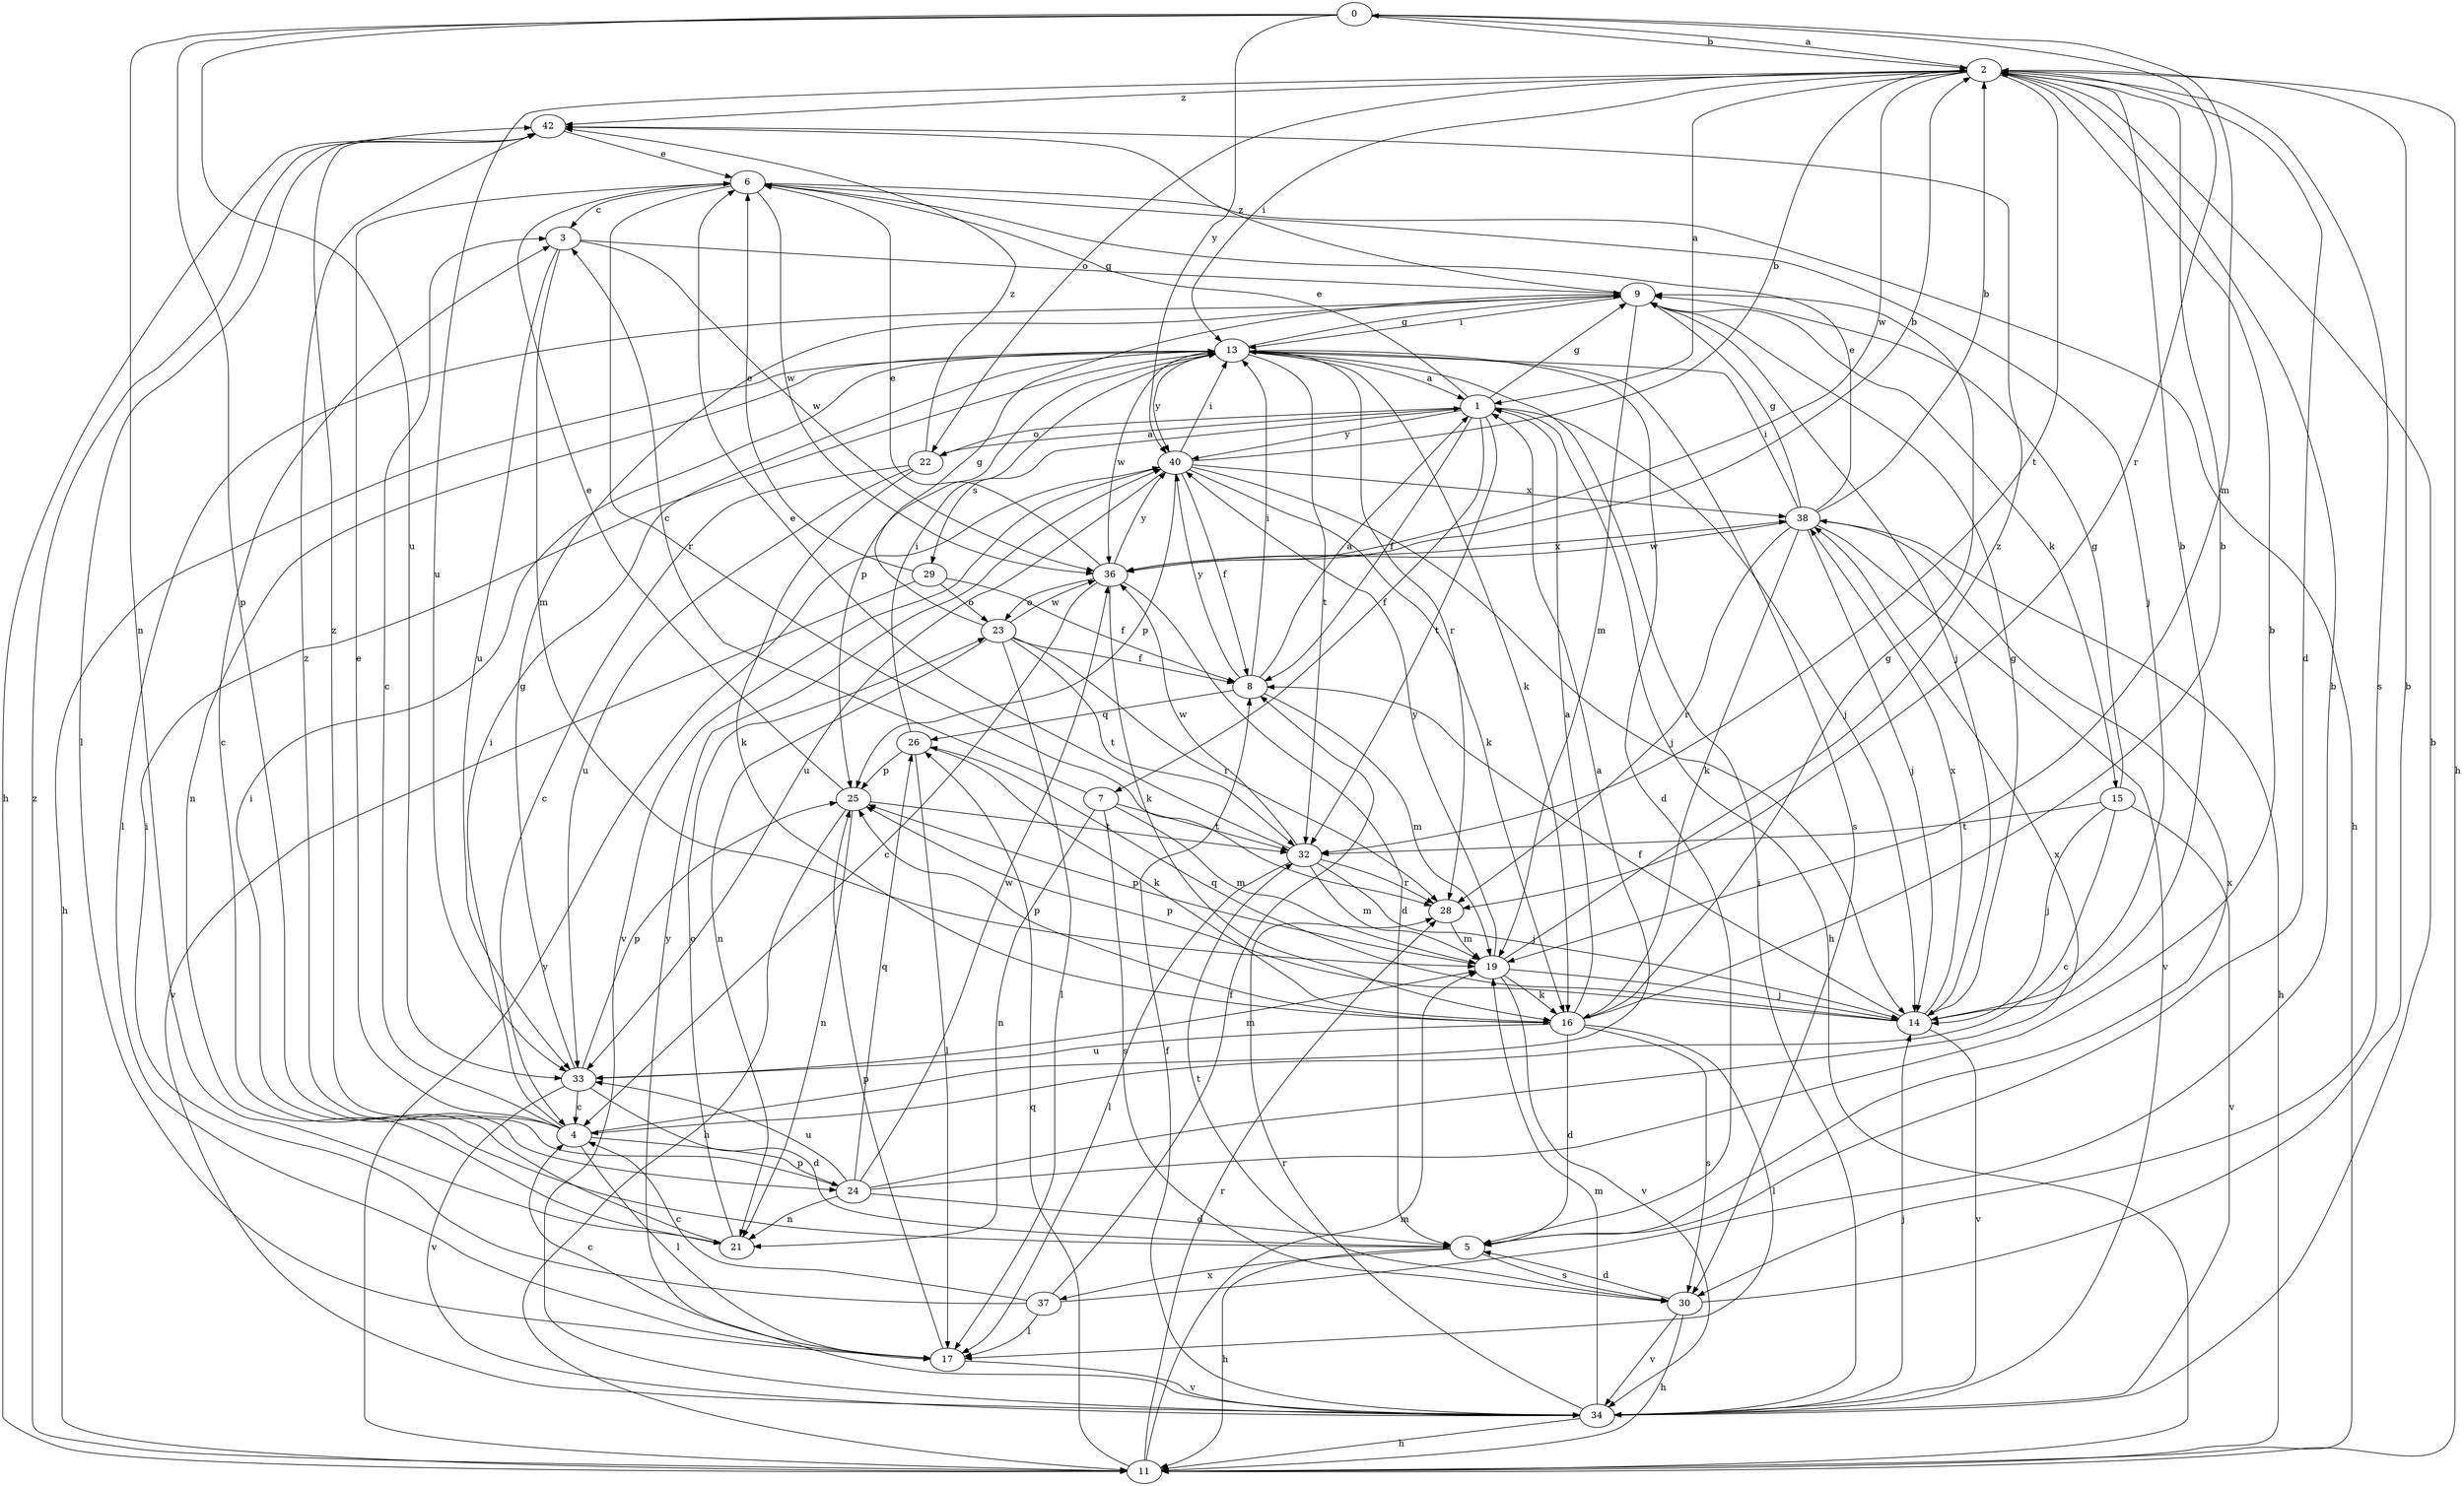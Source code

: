strict digraph  {
0;
1;
2;
3;
4;
5;
6;
7;
8;
9;
11;
13;
14;
15;
16;
17;
19;
21;
22;
23;
24;
25;
26;
28;
29;
30;
32;
33;
34;
36;
37;
38;
40;
42;
0 -> 2  [label=b];
0 -> 19  [label=m];
0 -> 21  [label=n];
0 -> 24  [label=p];
0 -> 28  [label=r];
0 -> 33  [label=u];
0 -> 40  [label=y];
1 -> 6  [label=e];
1 -> 7  [label=f];
1 -> 8  [label=f];
1 -> 9  [label=g];
1 -> 11  [label=h];
1 -> 14  [label=j];
1 -> 22  [label=o];
1 -> 29  [label=s];
1 -> 32  [label=t];
1 -> 40  [label=y];
2 -> 0  [label=a];
2 -> 1  [label=a];
2 -> 5  [label=d];
2 -> 11  [label=h];
2 -> 13  [label=i];
2 -> 22  [label=o];
2 -> 30  [label=s];
2 -> 32  [label=t];
2 -> 33  [label=u];
2 -> 36  [label=w];
2 -> 42  [label=z];
3 -> 9  [label=g];
3 -> 19  [label=m];
3 -> 33  [label=u];
3 -> 36  [label=w];
4 -> 1  [label=a];
4 -> 3  [label=c];
4 -> 6  [label=e];
4 -> 13  [label=i];
4 -> 17  [label=l];
4 -> 24  [label=p];
4 -> 42  [label=z];
5 -> 3  [label=c];
5 -> 11  [label=h];
5 -> 30  [label=s];
5 -> 37  [label=x];
5 -> 38  [label=x];
6 -> 3  [label=c];
6 -> 11  [label=h];
6 -> 14  [label=j];
6 -> 28  [label=r];
6 -> 36  [label=w];
7 -> 3  [label=c];
7 -> 19  [label=m];
7 -> 21  [label=n];
7 -> 30  [label=s];
7 -> 32  [label=t];
8 -> 1  [label=a];
8 -> 13  [label=i];
8 -> 19  [label=m];
8 -> 26  [label=q];
8 -> 40  [label=y];
9 -> 13  [label=i];
9 -> 14  [label=j];
9 -> 15  [label=k];
9 -> 17  [label=l];
9 -> 19  [label=m];
9 -> 42  [label=z];
11 -> 19  [label=m];
11 -> 26  [label=q];
11 -> 28  [label=r];
11 -> 40  [label=y];
11 -> 42  [label=z];
13 -> 1  [label=a];
13 -> 5  [label=d];
13 -> 9  [label=g];
13 -> 11  [label=h];
13 -> 16  [label=k];
13 -> 21  [label=n];
13 -> 25  [label=p];
13 -> 28  [label=r];
13 -> 30  [label=s];
13 -> 32  [label=t];
13 -> 36  [label=w];
13 -> 40  [label=y];
14 -> 2  [label=b];
14 -> 8  [label=f];
14 -> 9  [label=g];
14 -> 25  [label=p];
14 -> 26  [label=q];
14 -> 34  [label=v];
14 -> 38  [label=x];
15 -> 4  [label=c];
15 -> 9  [label=g];
15 -> 14  [label=j];
15 -> 32  [label=t];
15 -> 34  [label=v];
16 -> 1  [label=a];
16 -> 2  [label=b];
16 -> 5  [label=d];
16 -> 9  [label=g];
16 -> 17  [label=l];
16 -> 25  [label=p];
16 -> 30  [label=s];
16 -> 33  [label=u];
17 -> 4  [label=c];
17 -> 25  [label=p];
17 -> 34  [label=v];
19 -> 14  [label=j];
19 -> 16  [label=k];
19 -> 25  [label=p];
19 -> 34  [label=v];
19 -> 40  [label=y];
19 -> 42  [label=z];
21 -> 13  [label=i];
21 -> 23  [label=o];
22 -> 1  [label=a];
22 -> 4  [label=c];
22 -> 16  [label=k];
22 -> 33  [label=u];
22 -> 42  [label=z];
23 -> 8  [label=f];
23 -> 9  [label=g];
23 -> 17  [label=l];
23 -> 21  [label=n];
23 -> 28  [label=r];
23 -> 32  [label=t];
23 -> 36  [label=w];
24 -> 2  [label=b];
24 -> 5  [label=d];
24 -> 21  [label=n];
24 -> 26  [label=q];
24 -> 33  [label=u];
24 -> 36  [label=w];
24 -> 38  [label=x];
24 -> 42  [label=z];
25 -> 6  [label=e];
25 -> 11  [label=h];
25 -> 21  [label=n];
25 -> 32  [label=t];
26 -> 13  [label=i];
26 -> 16  [label=k];
26 -> 17  [label=l];
26 -> 25  [label=p];
28 -> 19  [label=m];
29 -> 6  [label=e];
29 -> 8  [label=f];
29 -> 23  [label=o];
29 -> 34  [label=v];
30 -> 2  [label=b];
30 -> 5  [label=d];
30 -> 11  [label=h];
30 -> 32  [label=t];
30 -> 34  [label=v];
32 -> 6  [label=e];
32 -> 14  [label=j];
32 -> 17  [label=l];
32 -> 19  [label=m];
32 -> 28  [label=r];
32 -> 36  [label=w];
33 -> 4  [label=c];
33 -> 5  [label=d];
33 -> 9  [label=g];
33 -> 19  [label=m];
33 -> 25  [label=p];
33 -> 34  [label=v];
34 -> 2  [label=b];
34 -> 8  [label=f];
34 -> 11  [label=h];
34 -> 13  [label=i];
34 -> 14  [label=j];
34 -> 19  [label=m];
34 -> 28  [label=r];
34 -> 40  [label=y];
36 -> 2  [label=b];
36 -> 4  [label=c];
36 -> 5  [label=d];
36 -> 6  [label=e];
36 -> 16  [label=k];
36 -> 23  [label=o];
36 -> 38  [label=x];
36 -> 40  [label=y];
37 -> 2  [label=b];
37 -> 4  [label=c];
37 -> 8  [label=f];
37 -> 13  [label=i];
37 -> 17  [label=l];
38 -> 2  [label=b];
38 -> 6  [label=e];
38 -> 9  [label=g];
38 -> 11  [label=h];
38 -> 13  [label=i];
38 -> 14  [label=j];
38 -> 16  [label=k];
38 -> 28  [label=r];
38 -> 34  [label=v];
38 -> 36  [label=w];
40 -> 2  [label=b];
40 -> 8  [label=f];
40 -> 13  [label=i];
40 -> 14  [label=j];
40 -> 16  [label=k];
40 -> 25  [label=p];
40 -> 33  [label=u];
40 -> 34  [label=v];
40 -> 38  [label=x];
42 -> 6  [label=e];
42 -> 11  [label=h];
42 -> 17  [label=l];
}
